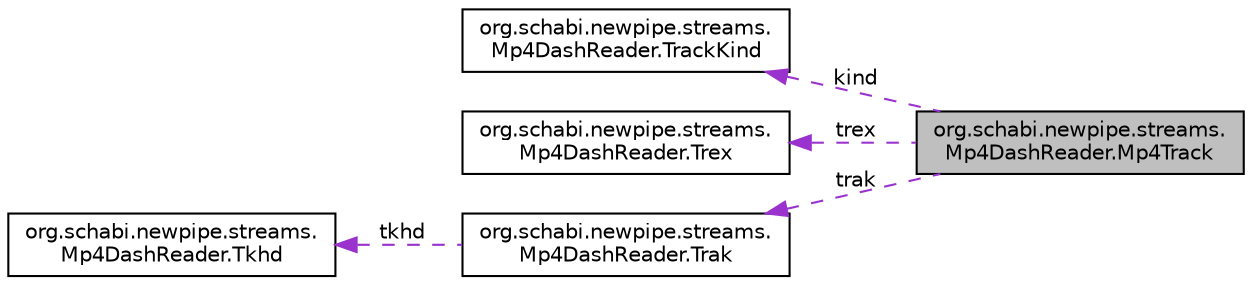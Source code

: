 digraph "org.schabi.newpipe.streams.Mp4DashReader.Mp4Track"
{
 // LATEX_PDF_SIZE
  edge [fontname="Helvetica",fontsize="10",labelfontname="Helvetica",labelfontsize="10"];
  node [fontname="Helvetica",fontsize="10",shape=record];
  rankdir="LR";
  Node1 [label="org.schabi.newpipe.streams.\lMp4DashReader.Mp4Track",height=0.2,width=0.4,color="black", fillcolor="grey75", style="filled", fontcolor="black",tooltip=" "];
  Node2 -> Node1 [dir="back",color="darkorchid3",fontsize="10",style="dashed",label=" kind" ,fontname="Helvetica"];
  Node2 [label="org.schabi.newpipe.streams.\lMp4DashReader.TrackKind",height=0.2,width=0.4,color="black", fillcolor="white", style="filled",URL="$enumorg_1_1schabi_1_1newpipe_1_1streams_1_1_mp4_dash_reader_1_1_track_kind.html",tooltip=" "];
  Node3 -> Node1 [dir="back",color="darkorchid3",fontsize="10",style="dashed",label=" trex" ,fontname="Helvetica"];
  Node3 [label="org.schabi.newpipe.streams.\lMp4DashReader.Trex",height=0.2,width=0.4,color="black", fillcolor="white", style="filled",URL="$classorg_1_1schabi_1_1newpipe_1_1streams_1_1_mp4_dash_reader_1_1_trex.html",tooltip=" "];
  Node4 -> Node1 [dir="back",color="darkorchid3",fontsize="10",style="dashed",label=" trak" ,fontname="Helvetica"];
  Node4 [label="org.schabi.newpipe.streams.\lMp4DashReader.Trak",height=0.2,width=0.4,color="black", fillcolor="white", style="filled",URL="$classorg_1_1schabi_1_1newpipe_1_1streams_1_1_mp4_dash_reader_1_1_trak.html",tooltip=" "];
  Node5 -> Node4 [dir="back",color="darkorchid3",fontsize="10",style="dashed",label=" tkhd" ,fontname="Helvetica"];
  Node5 [label="org.schabi.newpipe.streams.\lMp4DashReader.Tkhd",height=0.2,width=0.4,color="black", fillcolor="white", style="filled",URL="$classorg_1_1schabi_1_1newpipe_1_1streams_1_1_mp4_dash_reader_1_1_tkhd.html",tooltip=" "];
}
